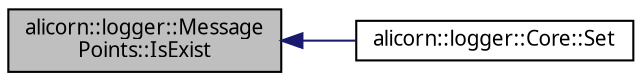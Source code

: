 digraph "alicorn::logger::MessagePoints::IsExist"
{
 // INTERACTIVE_SVG=YES
  edge [fontname="Verdana",fontsize="10",labelfontname="Verdana",labelfontsize="10"];
  node [fontname="Verdana",fontsize="10",shape=record];
  rankdir="LR";
  Node1 [label="alicorn::logger::Message\lPoints::IsExist",height=0.2,width=0.4,color="black", fillcolor="grey75", style="filled", fontcolor="black"];
  Node1 -> Node2 [dir="back",color="midnightblue",fontsize="10",style="solid",fontname="Verdana"];
  Node2 [label="alicorn::logger::Core::Set",height=0.2,width=0.4,color="black", fillcolor="white", style="filled",URL="$a00073.html#ab1361aa8875cbd9727192fa433b7fa94",tooltip="Функция для записи сообщения в лог. "];
}
